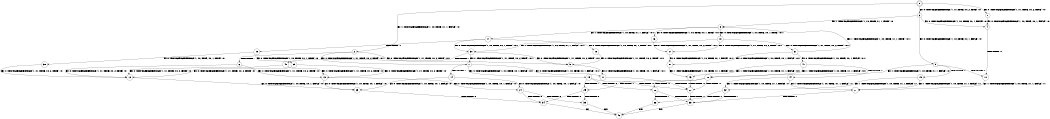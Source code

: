 digraph BCG {
size = "7, 10.5";
center = TRUE;
node [shape = circle];
0 [peripheries = 2];
0 -> 1 [label = "EX !0 !ATOMIC_EXCH_BRANCH (1, +1, TRUE, +0, 2, TRUE) !:0:"];
0 -> 2 [label = "EX !1 !ATOMIC_EXCH_BRANCH (1, +0, TRUE, +1, 1, FALSE) !:0:"];
0 -> 3 [label = "EX !0 !ATOMIC_EXCH_BRANCH (1, +1, TRUE, +0, 2, TRUE) !:0:"];
1 -> 4 [label = "EX !0 !ATOMIC_EXCH_BRANCH (1, +0, TRUE, +0, 1, FALSE) !:0:"];
2 -> 5 [label = "EX !0 !ATOMIC_EXCH_BRANCH (1, +1, TRUE, +0, 2, TRUE) !:0:1:"];
2 -> 6 [label = "TERMINATE !1"];
2 -> 7 [label = "EX !0 !ATOMIC_EXCH_BRANCH (1, +1, TRUE, +0, 2, TRUE) !:0:1:"];
3 -> 4 [label = "EX !0 !ATOMIC_EXCH_BRANCH (1, +0, TRUE, +0, 1, FALSE) !:0:"];
3 -> 8 [label = "EX !1 !ATOMIC_EXCH_BRANCH (1, +0, TRUE, +1, 1, TRUE) !:0:"];
3 -> 9 [label = "EX !0 !ATOMIC_EXCH_BRANCH (1, +0, TRUE, +0, 1, FALSE) !:0:"];
4 -> 10 [label = "TERMINATE !0"];
5 -> 11 [label = "EX !0 !ATOMIC_EXCH_BRANCH (1, +0, TRUE, +0, 1, FALSE) !:0:1:"];
6 -> 12 [label = "EX !0 !ATOMIC_EXCH_BRANCH (1, +1, TRUE, +0, 2, TRUE) !:0:"];
6 -> 13 [label = "EX !0 !ATOMIC_EXCH_BRANCH (1, +1, TRUE, +0, 2, TRUE) !:0:"];
7 -> 11 [label = "EX !0 !ATOMIC_EXCH_BRANCH (1, +0, TRUE, +0, 1, FALSE) !:0:1:"];
7 -> 14 [label = "TERMINATE !1"];
7 -> 15 [label = "EX !0 !ATOMIC_EXCH_BRANCH (1, +0, TRUE, +0, 1, FALSE) !:0:1:"];
8 -> 16 [label = "EX !0 !ATOMIC_EXCH_BRANCH (1, +0, TRUE, +0, 1, TRUE) !:0:1:"];
8 -> 17 [label = "EX !1 !ATOMIC_EXCH_BRANCH (1, +0, TRUE, +1, 1, FALSE) !:0:1:"];
8 -> 18 [label = "EX !0 !ATOMIC_EXCH_BRANCH (1, +0, TRUE, +0, 1, TRUE) !:0:1:"];
9 -> 10 [label = "TERMINATE !0"];
9 -> 19 [label = "TERMINATE !0"];
9 -> 20 [label = "EX !1 !ATOMIC_EXCH_BRANCH (1, +0, TRUE, +1, 1, FALSE) !:0:"];
10 -> 21 [label = "EX !1 !ATOMIC_EXCH_BRANCH (1, +0, TRUE, +1, 1, FALSE) !:1:"];
11 -> 22 [label = "TERMINATE !0"];
12 -> 23 [label = "EX !0 !ATOMIC_EXCH_BRANCH (1, +0, TRUE, +0, 1, FALSE) !:0:"];
13 -> 23 [label = "EX !0 !ATOMIC_EXCH_BRANCH (1, +0, TRUE, +0, 1, FALSE) !:0:"];
13 -> 24 [label = "EX !0 !ATOMIC_EXCH_BRANCH (1, +0, TRUE, +0, 1, FALSE) !:0:"];
14 -> 23 [label = "EX !0 !ATOMIC_EXCH_BRANCH (1, +0, TRUE, +0, 1, FALSE) !:0:"];
14 -> 24 [label = "EX !0 !ATOMIC_EXCH_BRANCH (1, +0, TRUE, +0, 1, FALSE) !:0:"];
15 -> 22 [label = "TERMINATE !0"];
15 -> 25 [label = "TERMINATE !1"];
15 -> 26 [label = "TERMINATE !0"];
16 -> 27 [label = "EX !0 !ATOMIC_EXCH_BRANCH (1, +1, TRUE, +0, 2, TRUE) !:0:1:"];
17 -> 28 [label = "EX !0 !ATOMIC_EXCH_BRANCH (1, +0, TRUE, +0, 1, TRUE) !:0:1:"];
17 -> 29 [label = "TERMINATE !1"];
17 -> 30 [label = "EX !0 !ATOMIC_EXCH_BRANCH (1, +0, TRUE, +0, 1, TRUE) !:0:1:"];
18 -> 27 [label = "EX !0 !ATOMIC_EXCH_BRANCH (1, +1, TRUE, +0, 2, TRUE) !:0:1:"];
18 -> 30 [label = "EX !1 !ATOMIC_EXCH_BRANCH (1, +0, TRUE, +1, 1, FALSE) !:0:1:"];
18 -> 31 [label = "EX !0 !ATOMIC_EXCH_BRANCH (1, +1, TRUE, +0, 2, TRUE) !:0:1:"];
19 -> 21 [label = "EX !1 !ATOMIC_EXCH_BRANCH (1, +0, TRUE, +1, 1, FALSE) !:1:"];
19 -> 32 [label = "EX !1 !ATOMIC_EXCH_BRANCH (1, +0, TRUE, +1, 1, FALSE) !:1:"];
20 -> 22 [label = "TERMINATE !0"];
20 -> 25 [label = "TERMINATE !1"];
20 -> 26 [label = "TERMINATE !0"];
21 -> 33 [label = "TERMINATE !1"];
22 -> 33 [label = "TERMINATE !1"];
23 -> 34 [label = "TERMINATE !0"];
24 -> 34 [label = "TERMINATE !0"];
24 -> 35 [label = "TERMINATE !0"];
25 -> 34 [label = "TERMINATE !0"];
25 -> 35 [label = "TERMINATE !0"];
26 -> 33 [label = "TERMINATE !1"];
26 -> 36 [label = "TERMINATE !1"];
27 -> 37 [label = "EX !0 !ATOMIC_EXCH_BRANCH (1, +0, TRUE, +0, 1, FALSE) !:0:1:"];
28 -> 5 [label = "EX !0 !ATOMIC_EXCH_BRANCH (1, +1, TRUE, +0, 2, TRUE) !:0:1:"];
29 -> 38 [label = "EX !0 !ATOMIC_EXCH_BRANCH (1, +0, TRUE, +0, 1, TRUE) !:0:"];
29 -> 39 [label = "EX !0 !ATOMIC_EXCH_BRANCH (1, +0, TRUE, +0, 1, TRUE) !:0:"];
30 -> 5 [label = "EX !0 !ATOMIC_EXCH_BRANCH (1, +1, TRUE, +0, 2, TRUE) !:0:1:"];
30 -> 40 [label = "TERMINATE !1"];
30 -> 7 [label = "EX !0 !ATOMIC_EXCH_BRANCH (1, +1, TRUE, +0, 2, TRUE) !:0:1:"];
31 -> 37 [label = "EX !0 !ATOMIC_EXCH_BRANCH (1, +0, TRUE, +0, 1, FALSE) !:0:1:"];
31 -> 8 [label = "EX !1 !ATOMIC_EXCH_BRANCH (1, +0, TRUE, +1, 1, TRUE) !:0:1:"];
31 -> 41 [label = "EX !0 !ATOMIC_EXCH_BRANCH (1, +0, TRUE, +0, 1, FALSE) !:0:1:"];
32 -> 33 [label = "TERMINATE !1"];
32 -> 36 [label = "TERMINATE !1"];
33 -> 42 [label = "exit"];
34 -> 42 [label = "exit"];
35 -> 42 [label = "exit"];
36 -> 42 [label = "exit"];
37 -> 43 [label = "EX !1 !ATOMIC_EXCH_BRANCH (1, +0, TRUE, +1, 1, FALSE) !:0:1:"];
38 -> 12 [label = "EX !0 !ATOMIC_EXCH_BRANCH (1, +1, TRUE, +0, 2, TRUE) !:0:"];
39 -> 12 [label = "EX !0 !ATOMIC_EXCH_BRANCH (1, +1, TRUE, +0, 2, TRUE) !:0:"];
39 -> 13 [label = "EX !0 !ATOMIC_EXCH_BRANCH (1, +1, TRUE, +0, 2, TRUE) !:0:"];
40 -> 12 [label = "EX !0 !ATOMIC_EXCH_BRANCH (1, +1, TRUE, +0, 2, TRUE) !:0:"];
40 -> 13 [label = "EX !0 !ATOMIC_EXCH_BRANCH (1, +1, TRUE, +0, 2, TRUE) !:0:"];
41 -> 43 [label = "EX !1 !ATOMIC_EXCH_BRANCH (1, +0, TRUE, +1, 1, FALSE) !:0:1:"];
41 -> 44 [label = "TERMINATE !0"];
41 -> 20 [label = "EX !1 !ATOMIC_EXCH_BRANCH (1, +0, TRUE, +1, 1, FALSE) !:0:1:"];
43 -> 22 [label = "TERMINATE !0"];
44 -> 21 [label = "EX !1 !ATOMIC_EXCH_BRANCH (1, +0, TRUE, +1, 1, FALSE) !:1:"];
44 -> 32 [label = "EX !1 !ATOMIC_EXCH_BRANCH (1, +0, TRUE, +1, 1, FALSE) !:1:"];
}
